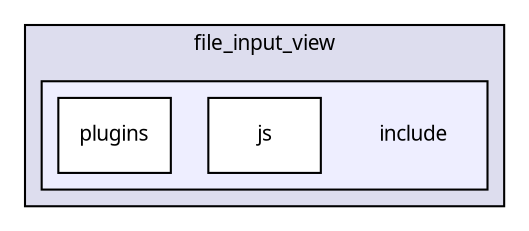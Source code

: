 digraph "packages/file_input/packages/file_input_view/include/" {
  compound=true
  node [ fontsize="10", fontname="FreeSans.ttf"];
  edge [ labelfontsize="10", labelfontname="FreeSans.ttf"];
  subgraph clusterdir_503332e0e6db3dba73501c1d571fc5d3 {
    graph [ bgcolor="#ddddee", pencolor="black", label="file_input_view" fontname="FreeSans.ttf", fontsize="10", URL="dir_503332e0e6db3dba73501c1d571fc5d3.html"]
  subgraph clusterdir_32cbd1583586e1e60970921097d6115a {
    graph [ bgcolor="#eeeeff", pencolor="black", label="" URL="dir_32cbd1583586e1e60970921097d6115a.html"];
    dir_32cbd1583586e1e60970921097d6115a [shape=plaintext label="include"];
    dir_2f847708fb5f17c9e84ba1c3b0cfd9e5 [shape=box label="js" color="black" fillcolor="white" style="filled" URL="dir_2f847708fb5f17c9e84ba1c3b0cfd9e5.html"];
    dir_3bb77f5392ba11329c7e2b9e9407f246 [shape=box label="plugins" color="black" fillcolor="white" style="filled" URL="dir_3bb77f5392ba11329c7e2b9e9407f246.html"];
  }
  }
}
